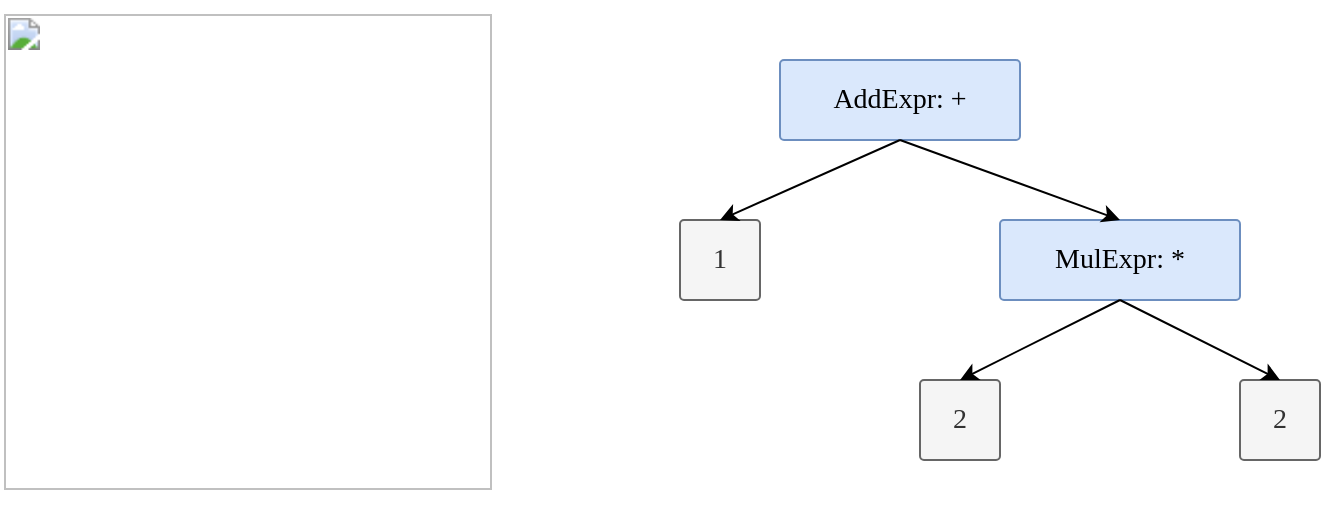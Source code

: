 <mxfile version="21.5.0" type="device">
  <diagram name="Page-1" id="RwfPNfhvXtgPBQgHzjWf">
    <mxGraphModel dx="1306" dy="854" grid="1" gridSize="10" guides="1" tooltips="1" connect="1" arrows="1" fold="1" page="1" pageScale="1" pageWidth="850" pageHeight="1100" math="0" shadow="0">
      <root>
        <mxCell id="0" />
        <mxCell id="1" parent="0" />
        <mxCell id="6fFnpI2ETUbby9dZv0s2-1" value="&lt;b style=&quot;font-weight:normal;&quot; id=&quot;docs-internal-guid-d1765ab8-7fff-5156-de28-8e75f1ed28f1&quot;&gt;&lt;img width=&quot;244px;&quot; height=&quot;238px;&quot; src=&quot;https://lh6.googleusercontent.com/lfd56HSnweto-8dXkMeST1R-JptDX59SEBaXvdftJEbozCKcspHJABIKOLk9avf7b3ohm2aB9Om6vp_vhwcFcV166Yq16Ca-K3CZ8Z-AsE2sbXnP1-ZK_7W7bXWT3C5gdFkXP09m8lU6xnRTfe9dPGfW=s2048&quot;&gt;&lt;/b&gt;" style="text;whiteSpace=wrap;html=1;" vertex="1" parent="1">
          <mxGeometry x="120" y="250" width="280" height="260" as="geometry" />
        </mxCell>
        <mxCell id="6fFnpI2ETUbby9dZv0s2-2" value="&lt;font style=&quot;font-size: 14px;&quot;&gt;AddExpr: +&lt;/font&gt;" style="rounded=1;whiteSpace=wrap;html=1;arcSize=5;fontFamily=SF Mono;fillColor=#dae8fc;strokeColor=#6c8ebf;" vertex="1" parent="1">
          <mxGeometry x="510" y="280" width="120" height="40" as="geometry" />
        </mxCell>
        <mxCell id="6fFnpI2ETUbby9dZv0s2-3" value="&lt;font style=&quot;font-size: 14px;&quot;&gt;1&lt;/font&gt;" style="rounded=1;whiteSpace=wrap;html=1;arcSize=5;fontFamily=SF Mono;fillColor=#f5f5f5;strokeColor=#666666;fontColor=#333333;" vertex="1" parent="1">
          <mxGeometry x="460" y="360" width="40" height="40" as="geometry" />
        </mxCell>
        <mxCell id="6fFnpI2ETUbby9dZv0s2-4" value="&lt;font style=&quot;font-size: 14px;&quot;&gt;2&lt;/font&gt;" style="rounded=1;whiteSpace=wrap;html=1;arcSize=5;fontFamily=SF Mono;fillColor=#f5f5f5;strokeColor=#666666;fontColor=#333333;" vertex="1" parent="1">
          <mxGeometry x="580" y="440" width="40" height="40" as="geometry" />
        </mxCell>
        <mxCell id="6fFnpI2ETUbby9dZv0s2-6" value="&lt;font style=&quot;font-size: 14px;&quot;&gt;MulExpr: *&lt;/font&gt;" style="rounded=1;whiteSpace=wrap;html=1;arcSize=5;fontFamily=SF Mono;fillColor=#dae8fc;strokeColor=#6c8ebf;" vertex="1" parent="1">
          <mxGeometry x="620" y="360" width="120" height="40" as="geometry" />
        </mxCell>
        <mxCell id="6fFnpI2ETUbby9dZv0s2-7" value="&lt;font style=&quot;font-size: 14px;&quot;&gt;2&lt;/font&gt;" style="rounded=1;whiteSpace=wrap;html=1;arcSize=5;fontFamily=SF Mono;fillColor=#f5f5f5;strokeColor=#666666;fontColor=#333333;" vertex="1" parent="1">
          <mxGeometry x="740" y="440" width="40" height="40" as="geometry" />
        </mxCell>
        <mxCell id="6fFnpI2ETUbby9dZv0s2-8" value="" style="endArrow=classic;html=1;rounded=0;exitX=0.5;exitY=1;exitDx=0;exitDy=0;entryX=0.5;entryY=0;entryDx=0;entryDy=0;" edge="1" parent="1" source="6fFnpI2ETUbby9dZv0s2-2" target="6fFnpI2ETUbby9dZv0s2-3">
          <mxGeometry width="50" height="50" relative="1" as="geometry">
            <mxPoint x="340" y="420" as="sourcePoint" />
            <mxPoint x="390" y="370" as="targetPoint" />
          </mxGeometry>
        </mxCell>
        <mxCell id="6fFnpI2ETUbby9dZv0s2-9" value="" style="endArrow=classic;html=1;rounded=0;exitX=0.5;exitY=1;exitDx=0;exitDy=0;entryX=0.5;entryY=0;entryDx=0;entryDy=0;" edge="1" parent="1" source="6fFnpI2ETUbby9dZv0s2-2" target="6fFnpI2ETUbby9dZv0s2-6">
          <mxGeometry width="50" height="50" relative="1" as="geometry">
            <mxPoint x="340" y="420" as="sourcePoint" />
            <mxPoint x="390" y="370" as="targetPoint" />
          </mxGeometry>
        </mxCell>
        <mxCell id="6fFnpI2ETUbby9dZv0s2-10" value="" style="endArrow=classic;html=1;rounded=0;exitX=0.5;exitY=1;exitDx=0;exitDy=0;entryX=0.5;entryY=0;entryDx=0;entryDy=0;" edge="1" parent="1" source="6fFnpI2ETUbby9dZv0s2-6" target="6fFnpI2ETUbby9dZv0s2-4">
          <mxGeometry width="50" height="50" relative="1" as="geometry">
            <mxPoint x="340" y="420" as="sourcePoint" />
            <mxPoint x="390" y="370" as="targetPoint" />
          </mxGeometry>
        </mxCell>
        <mxCell id="6fFnpI2ETUbby9dZv0s2-11" value="" style="endArrow=classic;html=1;rounded=0;exitX=0.5;exitY=1;exitDx=0;exitDy=0;entryX=0.5;entryY=0;entryDx=0;entryDy=0;" edge="1" parent="1" source="6fFnpI2ETUbby9dZv0s2-6" target="6fFnpI2ETUbby9dZv0s2-7">
          <mxGeometry width="50" height="50" relative="1" as="geometry">
            <mxPoint x="340" y="420" as="sourcePoint" />
            <mxPoint x="390" y="370" as="targetPoint" />
          </mxGeometry>
        </mxCell>
      </root>
    </mxGraphModel>
  </diagram>
</mxfile>
